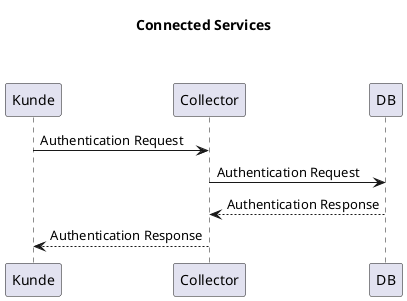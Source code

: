 @startuml
title Connected Services\n\n

Kunde-> Collector: Authentication Request
Collector-> DB: Authentication Request
DB--> Collector: Authentication Response
Collector--> Kunde: Authentication Response
@enduml